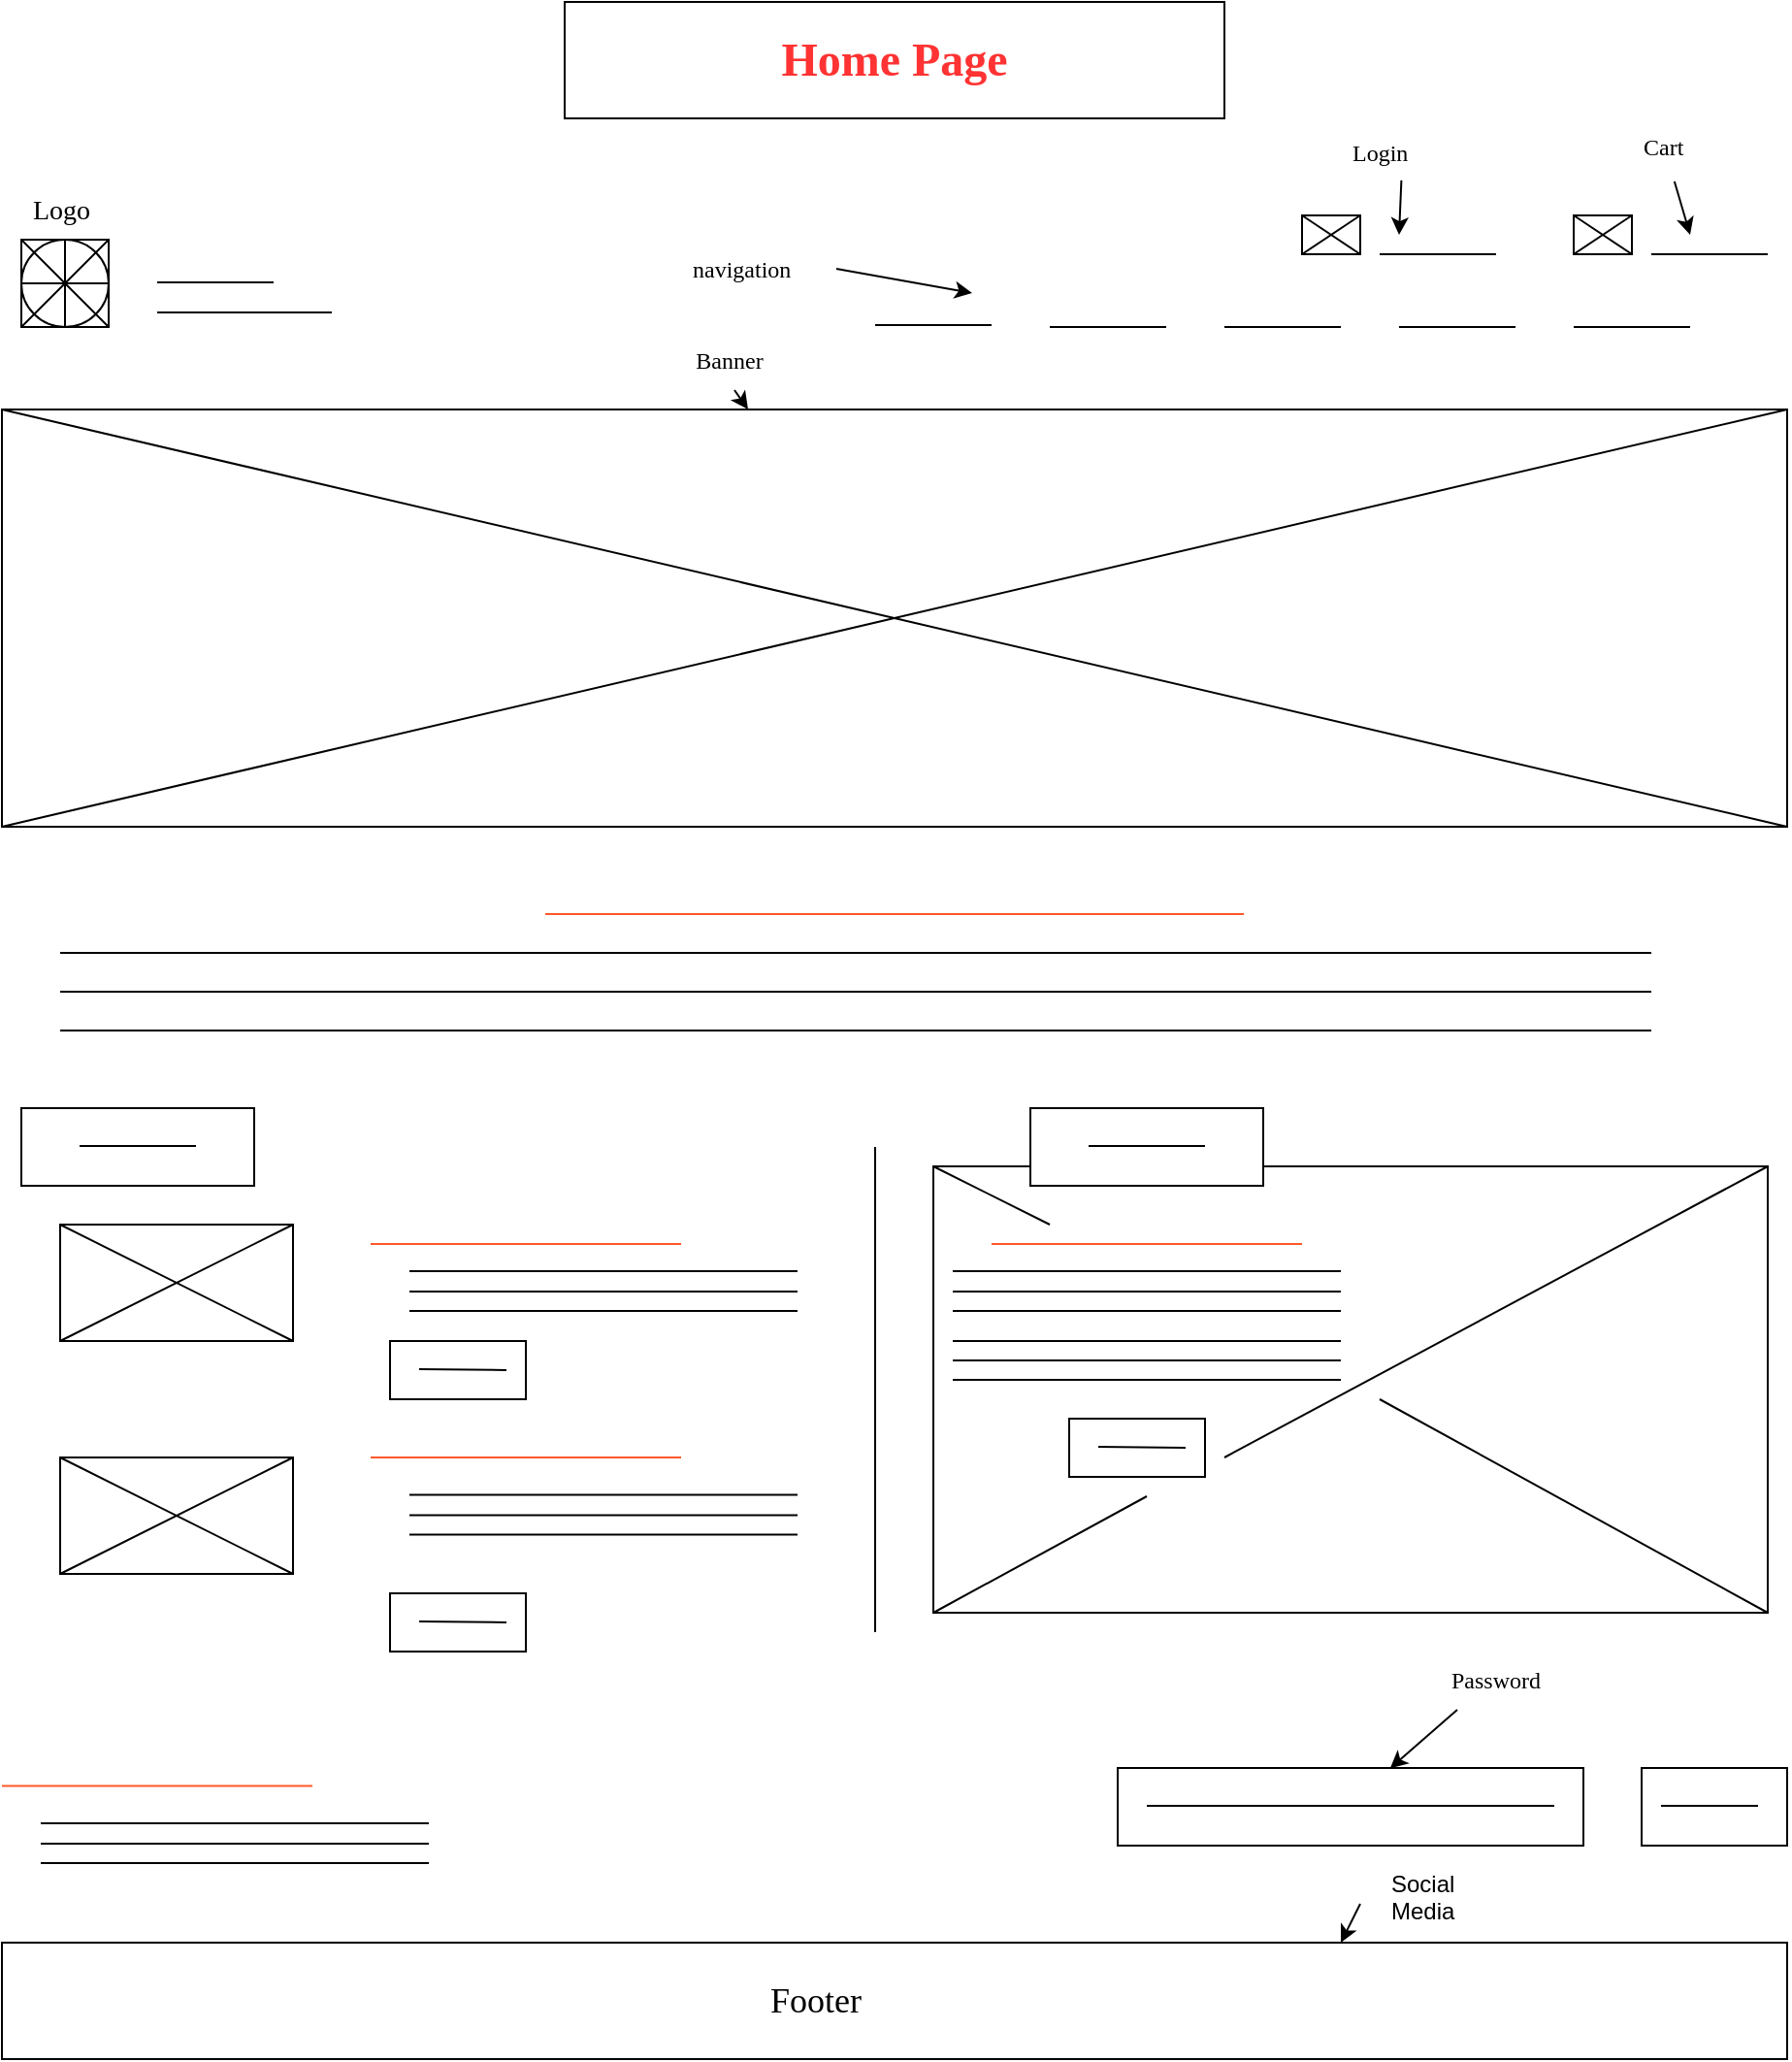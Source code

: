 <mxfile version="26.0.8">
  <diagram name="Page-1" id="yu96lWSgazavBDhFv47V">
    <mxGraphModel dx="973" dy="486" grid="1" gridSize="10" guides="1" tooltips="1" connect="1" arrows="1" fold="1" page="1" pageScale="1" pageWidth="980" pageHeight="1390" math="0" shadow="0">
      <root>
        <mxCell id="0" />
        <mxCell id="1" parent="0" />
        <mxCell id="1Ld9Lj3GWx-Imag-JXfm-144" value="" style="rounded=0;whiteSpace=wrap;html=1;" vertex="1" parent="1">
          <mxGeometry x="510" y="630" width="430" height="230" as="geometry" />
        </mxCell>
        <mxCell id="1Ld9Lj3GWx-Imag-JXfm-1" value="&lt;font face=&quot;Times New Roman&quot; style=&quot;font-size: 24px; color: rgb(255, 51, 51);&quot;&gt;&lt;b&gt;Home Page&lt;/b&gt;&lt;/font&gt;" style="rounded=0;whiteSpace=wrap;html=1;" vertex="1" parent="1">
          <mxGeometry x="320" y="30" width="340" height="60" as="geometry" />
        </mxCell>
        <mxCell id="1Ld9Lj3GWx-Imag-JXfm-6" value="" style="whiteSpace=wrap;html=1;aspect=fixed;" vertex="1" parent="1">
          <mxGeometry x="40" y="152.5" width="45" height="45" as="geometry" />
        </mxCell>
        <mxCell id="1Ld9Lj3GWx-Imag-JXfm-7" value="" style="ellipse;whiteSpace=wrap;html=1;aspect=fixed;" vertex="1" parent="1">
          <mxGeometry x="40" y="152.5" width="45" height="45" as="geometry" />
        </mxCell>
        <mxCell id="1Ld9Lj3GWx-Imag-JXfm-8" value="" style="endArrow=none;html=1;rounded=0;exitX=0.5;exitY=1;exitDx=0;exitDy=0;entryX=0.5;entryY=0;entryDx=0;entryDy=0;" edge="1" parent="1" source="1Ld9Lj3GWx-Imag-JXfm-7" target="1Ld9Lj3GWx-Imag-JXfm-7">
          <mxGeometry width="50" height="50" relative="1" as="geometry">
            <mxPoint x="470" y="232.5" as="sourcePoint" />
            <mxPoint x="520" y="182.5" as="targetPoint" />
          </mxGeometry>
        </mxCell>
        <mxCell id="1Ld9Lj3GWx-Imag-JXfm-10" value="" style="endArrow=none;html=1;rounded=0;entryX=1;entryY=0;entryDx=0;entryDy=0;" edge="1" parent="1" target="1Ld9Lj3GWx-Imag-JXfm-6">
          <mxGeometry width="50" height="50" relative="1" as="geometry">
            <mxPoint x="40" y="197.5" as="sourcePoint" />
            <mxPoint x="71" y="162.5" as="targetPoint" />
          </mxGeometry>
        </mxCell>
        <mxCell id="1Ld9Lj3GWx-Imag-JXfm-11" value="" style="endArrow=none;html=1;rounded=0;exitX=1;exitY=1;exitDx=0;exitDy=0;entryX=0;entryY=0;entryDx=0;entryDy=0;" edge="1" parent="1" source="1Ld9Lj3GWx-Imag-JXfm-6" target="1Ld9Lj3GWx-Imag-JXfm-6">
          <mxGeometry width="50" height="50" relative="1" as="geometry">
            <mxPoint x="81" y="220.5" as="sourcePoint" />
            <mxPoint x="81" y="172.5" as="targetPoint" />
          </mxGeometry>
        </mxCell>
        <mxCell id="1Ld9Lj3GWx-Imag-JXfm-12" value="" style="endArrow=none;html=1;rounded=0;exitX=0;exitY=0.5;exitDx=0;exitDy=0;entryX=1;entryY=0.5;entryDx=0;entryDy=0;" edge="1" parent="1" source="1Ld9Lj3GWx-Imag-JXfm-7" target="1Ld9Lj3GWx-Imag-JXfm-7">
          <mxGeometry width="50" height="50" relative="1" as="geometry">
            <mxPoint x="91" y="230.5" as="sourcePoint" />
            <mxPoint x="91" y="182.5" as="targetPoint" />
          </mxGeometry>
        </mxCell>
        <mxCell id="1Ld9Lj3GWx-Imag-JXfm-13" value="&lt;font face=&quot;Times New Roman&quot; style=&quot;font-size: 14px;&quot;&gt;Logo&lt;/font&gt;" style="text;strokeColor=none;fillColor=none;align=left;verticalAlign=middle;spacingLeft=4;spacingRight=4;overflow=hidden;points=[[0,0.5],[1,0.5]];portConstraint=eastwest;rotatable=0;whiteSpace=wrap;html=1;" vertex="1" parent="1">
          <mxGeometry x="40" y="122.5" width="50" height="30" as="geometry" />
        </mxCell>
        <mxCell id="1Ld9Lj3GWx-Imag-JXfm-14" value="" style="endArrow=none;html=1;rounded=0;" edge="1" parent="1">
          <mxGeometry width="50" height="50" relative="1" as="geometry">
            <mxPoint x="110" y="174.5" as="sourcePoint" />
            <mxPoint x="170" y="174.5" as="targetPoint" />
          </mxGeometry>
        </mxCell>
        <mxCell id="1Ld9Lj3GWx-Imag-JXfm-15" value="" style="endArrow=none;html=1;rounded=0;" edge="1" parent="1">
          <mxGeometry width="50" height="50" relative="1" as="geometry">
            <mxPoint x="110" y="190" as="sourcePoint" />
            <mxPoint x="200" y="190" as="targetPoint" />
          </mxGeometry>
        </mxCell>
        <mxCell id="1Ld9Lj3GWx-Imag-JXfm-16" value="" style="endArrow=none;html=1;rounded=0;" edge="1" parent="1">
          <mxGeometry width="50" height="50" relative="1" as="geometry">
            <mxPoint x="480" y="196.5" as="sourcePoint" />
            <mxPoint x="540" y="196.5" as="targetPoint" />
          </mxGeometry>
        </mxCell>
        <mxCell id="1Ld9Lj3GWx-Imag-JXfm-17" value="" style="endArrow=none;html=1;rounded=0;" edge="1" parent="1">
          <mxGeometry width="50" height="50" relative="1" as="geometry">
            <mxPoint x="570" y="197.5" as="sourcePoint" />
            <mxPoint x="630" y="197.5" as="targetPoint" />
          </mxGeometry>
        </mxCell>
        <mxCell id="1Ld9Lj3GWx-Imag-JXfm-18" value="" style="endArrow=none;html=1;rounded=0;" edge="1" parent="1">
          <mxGeometry width="50" height="50" relative="1" as="geometry">
            <mxPoint x="660" y="197.5" as="sourcePoint" />
            <mxPoint x="720" y="197.5" as="targetPoint" />
          </mxGeometry>
        </mxCell>
        <mxCell id="1Ld9Lj3GWx-Imag-JXfm-19" value="" style="endArrow=none;html=1;rounded=0;" edge="1" parent="1">
          <mxGeometry width="50" height="50" relative="1" as="geometry">
            <mxPoint x="750" y="197.5" as="sourcePoint" />
            <mxPoint x="810" y="197.5" as="targetPoint" />
          </mxGeometry>
        </mxCell>
        <mxCell id="1Ld9Lj3GWx-Imag-JXfm-20" value="" style="endArrow=none;html=1;rounded=0;" edge="1" parent="1">
          <mxGeometry width="50" height="50" relative="1" as="geometry">
            <mxPoint x="840" y="197.5" as="sourcePoint" />
            <mxPoint x="900" y="197.5" as="targetPoint" />
          </mxGeometry>
        </mxCell>
        <mxCell id="1Ld9Lj3GWx-Imag-JXfm-21" value="" style="endArrow=none;html=1;rounded=0;" edge="1" parent="1">
          <mxGeometry width="50" height="50" relative="1" as="geometry">
            <mxPoint x="740" y="160" as="sourcePoint" />
            <mxPoint x="800" y="160" as="targetPoint" />
          </mxGeometry>
        </mxCell>
        <mxCell id="1Ld9Lj3GWx-Imag-JXfm-22" value="" style="endArrow=none;html=1;rounded=0;" edge="1" parent="1">
          <mxGeometry width="50" height="50" relative="1" as="geometry">
            <mxPoint x="880" y="160" as="sourcePoint" />
            <mxPoint x="940" y="160" as="targetPoint" />
          </mxGeometry>
        </mxCell>
        <mxCell id="1Ld9Lj3GWx-Imag-JXfm-26" value="" style="rounded=0;whiteSpace=wrap;html=1;" vertex="1" parent="1">
          <mxGeometry x="30" y="240" width="920" height="215" as="geometry" />
        </mxCell>
        <mxCell id="1Ld9Lj3GWx-Imag-JXfm-27" value="" style="endArrow=none;html=1;rounded=0;entryX=1;entryY=0;entryDx=0;entryDy=0;exitX=0;exitY=1;exitDx=0;exitDy=0;" edge="1" parent="1" source="1Ld9Lj3GWx-Imag-JXfm-26" target="1Ld9Lj3GWx-Imag-JXfm-26">
          <mxGeometry width="50" height="50" relative="1" as="geometry">
            <mxPoint x="510" y="330" as="sourcePoint" />
            <mxPoint x="560" y="280" as="targetPoint" />
          </mxGeometry>
        </mxCell>
        <mxCell id="1Ld9Lj3GWx-Imag-JXfm-28" value="" style="endArrow=none;html=1;rounded=0;entryX=1;entryY=1;entryDx=0;entryDy=0;exitX=0;exitY=0;exitDx=0;exitDy=0;" edge="1" parent="1" source="1Ld9Lj3GWx-Imag-JXfm-26" target="1Ld9Lj3GWx-Imag-JXfm-26">
          <mxGeometry width="50" height="50" relative="1" as="geometry">
            <mxPoint x="520" y="340" as="sourcePoint" />
            <mxPoint x="640" y="280" as="targetPoint" />
          </mxGeometry>
        </mxCell>
        <mxCell id="1Ld9Lj3GWx-Imag-JXfm-80" value="" style="rounded=0;whiteSpace=wrap;html=1;" vertex="1" parent="1">
          <mxGeometry x="840" y="140" width="30" height="20" as="geometry" />
        </mxCell>
        <mxCell id="1Ld9Lj3GWx-Imag-JXfm-81" value="" style="endArrow=none;html=1;rounded=0;entryX=1;entryY=0;entryDx=0;entryDy=0;exitX=0;exitY=1;exitDx=0;exitDy=0;" edge="1" parent="1" source="1Ld9Lj3GWx-Imag-JXfm-80" target="1Ld9Lj3GWx-Imag-JXfm-80">
          <mxGeometry width="50" height="50" relative="1" as="geometry">
            <mxPoint x="580" y="190" as="sourcePoint" />
            <mxPoint x="630" y="140" as="targetPoint" />
          </mxGeometry>
        </mxCell>
        <mxCell id="1Ld9Lj3GWx-Imag-JXfm-82" value="" style="endArrow=none;html=1;rounded=0;entryX=1;entryY=1;entryDx=0;entryDy=0;exitX=0;exitY=0;exitDx=0;exitDy=0;" edge="1" parent="1" source="1Ld9Lj3GWx-Imag-JXfm-80" target="1Ld9Lj3GWx-Imag-JXfm-80">
          <mxGeometry width="50" height="50" relative="1" as="geometry">
            <mxPoint x="590" y="200" as="sourcePoint" />
            <mxPoint x="710" y="140" as="targetPoint" />
          </mxGeometry>
        </mxCell>
        <mxCell id="1Ld9Lj3GWx-Imag-JXfm-83" value="" style="rounded=0;whiteSpace=wrap;html=1;" vertex="1" parent="1">
          <mxGeometry x="700" y="140" width="30" height="20" as="geometry" />
        </mxCell>
        <mxCell id="1Ld9Lj3GWx-Imag-JXfm-84" value="" style="endArrow=none;html=1;rounded=0;entryX=1;entryY=0;entryDx=0;entryDy=0;exitX=0;exitY=1;exitDx=0;exitDy=0;" edge="1" parent="1" source="1Ld9Lj3GWx-Imag-JXfm-83" target="1Ld9Lj3GWx-Imag-JXfm-83">
          <mxGeometry width="50" height="50" relative="1" as="geometry">
            <mxPoint x="440" y="190" as="sourcePoint" />
            <mxPoint x="490" y="140" as="targetPoint" />
          </mxGeometry>
        </mxCell>
        <mxCell id="1Ld9Lj3GWx-Imag-JXfm-85" value="" style="endArrow=none;html=1;rounded=0;entryX=1;entryY=1;entryDx=0;entryDy=0;exitX=0;exitY=0;exitDx=0;exitDy=0;" edge="1" parent="1" source="1Ld9Lj3GWx-Imag-JXfm-83" target="1Ld9Lj3GWx-Imag-JXfm-83">
          <mxGeometry width="50" height="50" relative="1" as="geometry">
            <mxPoint x="450" y="200" as="sourcePoint" />
            <mxPoint x="570" y="140" as="targetPoint" />
          </mxGeometry>
        </mxCell>
        <mxCell id="1Ld9Lj3GWx-Imag-JXfm-90" value="&lt;blockquote style=&quot;margin: 0 0 0 40px; border: none; padding: 0px;&quot;&gt;&lt;font face=&quot;Times New Roman&quot;&gt;Banner&lt;/font&gt;&lt;/blockquote&gt;" style="text;html=1;align=center;verticalAlign=middle;whiteSpace=wrap;rounded=0;" vertex="1" parent="1">
          <mxGeometry x="340" y="200" width="90" height="30" as="geometry" />
        </mxCell>
        <mxCell id="1Ld9Lj3GWx-Imag-JXfm-94" value="" style="endArrow=classic;html=1;rounded=0;exitX=0.75;exitY=1;exitDx=0;exitDy=0;" edge="1" parent="1" source="1Ld9Lj3GWx-Imag-JXfm-90" target="1Ld9Lj3GWx-Imag-JXfm-26">
          <mxGeometry width="50" height="50" relative="1" as="geometry">
            <mxPoint x="500" y="350" as="sourcePoint" />
            <mxPoint x="550" y="300" as="targetPoint" />
          </mxGeometry>
        </mxCell>
        <mxCell id="1Ld9Lj3GWx-Imag-JXfm-95" value="&lt;font face=&quot;Times New Roman&quot;&gt;Login&lt;/font&gt;" style="text;strokeColor=none;fillColor=none;align=left;verticalAlign=middle;spacingLeft=4;spacingRight=4;overflow=hidden;points=[[0,0.5],[1,0.5]];portConstraint=eastwest;rotatable=0;whiteSpace=wrap;html=1;" vertex="1" parent="1">
          <mxGeometry x="720" y="92.5" width="80" height="30" as="geometry" />
        </mxCell>
        <mxCell id="1Ld9Lj3GWx-Imag-JXfm-99" value="&lt;font face=&quot;Times New Roman&quot;&gt;Cart&lt;/font&gt;" style="text;strokeColor=none;fillColor=none;align=left;verticalAlign=middle;spacingLeft=4;spacingRight=4;overflow=hidden;points=[[0,0.5],[1,0.5]];portConstraint=eastwest;rotatable=0;whiteSpace=wrap;html=1;" vertex="1" parent="1">
          <mxGeometry x="870" y="90" width="80" height="30" as="geometry" />
        </mxCell>
        <mxCell id="1Ld9Lj3GWx-Imag-JXfm-100" value="" style="endArrow=classic;html=1;rounded=0;exitX=0.39;exitY=0.981;exitDx=0;exitDy=0;exitPerimeter=0;" edge="1" parent="1" source="1Ld9Lj3GWx-Imag-JXfm-95">
          <mxGeometry width="50" height="50" relative="1" as="geometry">
            <mxPoint x="770" y="250" as="sourcePoint" />
            <mxPoint x="750" y="150" as="targetPoint" />
          </mxGeometry>
        </mxCell>
        <mxCell id="1Ld9Lj3GWx-Imag-JXfm-101" value="" style="endArrow=classic;html=1;rounded=0;exitX=0.274;exitY=1.083;exitDx=0;exitDy=0;exitPerimeter=0;" edge="1" parent="1" source="1Ld9Lj3GWx-Imag-JXfm-99">
          <mxGeometry width="50" height="50" relative="1" as="geometry">
            <mxPoint x="770" y="250" as="sourcePoint" />
            <mxPoint x="900" y="150" as="targetPoint" />
          </mxGeometry>
        </mxCell>
        <mxCell id="1Ld9Lj3GWx-Imag-JXfm-102" value="&lt;font face=&quot;Times New Roman&quot;&gt;navigation&lt;/font&gt;" style="text;strokeColor=none;fillColor=none;align=left;verticalAlign=middle;spacingLeft=4;spacingRight=4;overflow=hidden;points=[[0,0.5],[1,0.5]];portConstraint=eastwest;rotatable=0;whiteSpace=wrap;html=1;" vertex="1" parent="1">
          <mxGeometry x="380" y="152.5" width="80" height="30" as="geometry" />
        </mxCell>
        <mxCell id="1Ld9Lj3GWx-Imag-JXfm-103" value="" style="endArrow=classic;html=1;rounded=0;exitX=1;exitY=0.5;exitDx=0;exitDy=0;" edge="1" parent="1" source="1Ld9Lj3GWx-Imag-JXfm-102">
          <mxGeometry width="50" height="50" relative="1" as="geometry">
            <mxPoint x="770" y="250" as="sourcePoint" />
            <mxPoint x="530" y="180" as="targetPoint" />
          </mxGeometry>
        </mxCell>
        <mxCell id="1Ld9Lj3GWx-Imag-JXfm-106" value="" style="endArrow=none;html=1;rounded=0;" edge="1" parent="1">
          <mxGeometry width="50" height="50" relative="1" as="geometry">
            <mxPoint x="60" y="520" as="sourcePoint" />
            <mxPoint x="880" y="520" as="targetPoint" />
          </mxGeometry>
        </mxCell>
        <mxCell id="1Ld9Lj3GWx-Imag-JXfm-107" value="" style="endArrow=none;html=1;rounded=0;" edge="1" parent="1">
          <mxGeometry width="50" height="50" relative="1" as="geometry">
            <mxPoint x="60" y="540" as="sourcePoint" />
            <mxPoint x="880" y="540" as="targetPoint" />
          </mxGeometry>
        </mxCell>
        <mxCell id="1Ld9Lj3GWx-Imag-JXfm-108" value="" style="endArrow=none;html=1;rounded=0;" edge="1" parent="1">
          <mxGeometry width="50" height="50" relative="1" as="geometry">
            <mxPoint x="60" y="560" as="sourcePoint" />
            <mxPoint x="880" y="560" as="targetPoint" />
          </mxGeometry>
        </mxCell>
        <mxCell id="1Ld9Lj3GWx-Imag-JXfm-109" value="" style="rounded=0;whiteSpace=wrap;html=1;" vertex="1" parent="1">
          <mxGeometry x="40" y="600" width="120" height="40" as="geometry" />
        </mxCell>
        <mxCell id="1Ld9Lj3GWx-Imag-JXfm-110" value="" style="endArrow=none;html=1;rounded=0;" edge="1" parent="1">
          <mxGeometry width="50" height="50" relative="1" as="geometry">
            <mxPoint x="70" y="619.5" as="sourcePoint" />
            <mxPoint x="130" y="619.5" as="targetPoint" />
          </mxGeometry>
        </mxCell>
        <mxCell id="1Ld9Lj3GWx-Imag-JXfm-112" value="" style="rounded=0;whiteSpace=wrap;html=1;" vertex="1" parent="1">
          <mxGeometry x="560" y="600" width="120" height="40" as="geometry" />
        </mxCell>
        <mxCell id="1Ld9Lj3GWx-Imag-JXfm-113" value="" style="endArrow=none;html=1;rounded=0;" edge="1" parent="1">
          <mxGeometry width="50" height="50" relative="1" as="geometry">
            <mxPoint x="590" y="619.5" as="sourcePoint" />
            <mxPoint x="650" y="619.5" as="targetPoint" />
          </mxGeometry>
        </mxCell>
        <mxCell id="1Ld9Lj3GWx-Imag-JXfm-114" value="" style="endArrow=none;html=1;rounded=0;" edge="1" parent="1">
          <mxGeometry width="50" height="50" relative="1" as="geometry">
            <mxPoint x="480" y="870" as="sourcePoint" />
            <mxPoint x="480" y="620" as="targetPoint" />
          </mxGeometry>
        </mxCell>
        <mxCell id="1Ld9Lj3GWx-Imag-JXfm-115" value="" style="rounded=0;whiteSpace=wrap;html=1;" vertex="1" parent="1">
          <mxGeometry x="60" y="660" width="120" height="60" as="geometry" />
        </mxCell>
        <mxCell id="1Ld9Lj3GWx-Imag-JXfm-116" value="" style="endArrow=none;html=1;rounded=0;entryX=1;entryY=0;entryDx=0;entryDy=0;" edge="1" parent="1" target="1Ld9Lj3GWx-Imag-JXfm-115">
          <mxGeometry width="50" height="50" relative="1" as="geometry">
            <mxPoint x="60" y="720" as="sourcePoint" />
            <mxPoint x="110" y="670" as="targetPoint" />
          </mxGeometry>
        </mxCell>
        <mxCell id="1Ld9Lj3GWx-Imag-JXfm-117" value="" style="endArrow=none;html=1;rounded=0;entryX=1;entryY=1;entryDx=0;entryDy=0;exitX=0;exitY=0;exitDx=0;exitDy=0;" edge="1" parent="1" source="1Ld9Lj3GWx-Imag-JXfm-115" target="1Ld9Lj3GWx-Imag-JXfm-115">
          <mxGeometry width="50" height="50" relative="1" as="geometry">
            <mxPoint x="70" y="730" as="sourcePoint" />
            <mxPoint x="190" y="670" as="targetPoint" />
          </mxGeometry>
        </mxCell>
        <mxCell id="1Ld9Lj3GWx-Imag-JXfm-118" value="" style="rounded=0;whiteSpace=wrap;html=1;" vertex="1" parent="1">
          <mxGeometry x="60" y="780" width="120" height="60" as="geometry" />
        </mxCell>
        <mxCell id="1Ld9Lj3GWx-Imag-JXfm-119" value="" style="endArrow=none;html=1;rounded=0;entryX=1;entryY=0;entryDx=0;entryDy=0;" edge="1" parent="1" target="1Ld9Lj3GWx-Imag-JXfm-118">
          <mxGeometry width="50" height="50" relative="1" as="geometry">
            <mxPoint x="60" y="840" as="sourcePoint" />
            <mxPoint x="110" y="790" as="targetPoint" />
          </mxGeometry>
        </mxCell>
        <mxCell id="1Ld9Lj3GWx-Imag-JXfm-120" value="" style="endArrow=none;html=1;rounded=0;entryX=1;entryY=1;entryDx=0;entryDy=0;exitX=0;exitY=0;exitDx=0;exitDy=0;" edge="1" parent="1" source="1Ld9Lj3GWx-Imag-JXfm-118" target="1Ld9Lj3GWx-Imag-JXfm-118">
          <mxGeometry width="50" height="50" relative="1" as="geometry">
            <mxPoint x="70" y="850" as="sourcePoint" />
            <mxPoint x="190" y="790" as="targetPoint" />
          </mxGeometry>
        </mxCell>
        <mxCell id="1Ld9Lj3GWx-Imag-JXfm-121" value="" style="endArrow=none;html=1;rounded=0;strokeColor=#FF5829;" edge="1" parent="1">
          <mxGeometry width="50" height="50" relative="1" as="geometry">
            <mxPoint x="220" y="670" as="sourcePoint" />
            <mxPoint x="380" y="670" as="targetPoint" />
          </mxGeometry>
        </mxCell>
        <mxCell id="1Ld9Lj3GWx-Imag-JXfm-122" value="" style="endArrow=none;html=1;rounded=0;strokeColor=#FF5829;" edge="1" parent="1">
          <mxGeometry width="50" height="50" relative="1" as="geometry">
            <mxPoint x="220" y="780" as="sourcePoint" />
            <mxPoint x="380" y="780" as="targetPoint" />
          </mxGeometry>
        </mxCell>
        <mxCell id="1Ld9Lj3GWx-Imag-JXfm-123" value="" style="endArrow=none;html=1;rounded=0;strokeColor=#FF5829;" edge="1" parent="1">
          <mxGeometry width="50" height="50" relative="1" as="geometry">
            <mxPoint x="540" y="670" as="sourcePoint" />
            <mxPoint x="700" y="670" as="targetPoint" />
          </mxGeometry>
        </mxCell>
        <mxCell id="1Ld9Lj3GWx-Imag-JXfm-124" value="" style="endArrow=none;html=1;rounded=0;" edge="1" parent="1">
          <mxGeometry width="50" height="50" relative="1" as="geometry">
            <mxPoint x="240" y="684" as="sourcePoint" />
            <mxPoint x="440" y="684" as="targetPoint" />
          </mxGeometry>
        </mxCell>
        <mxCell id="1Ld9Lj3GWx-Imag-JXfm-125" value="" style="endArrow=none;html=1;rounded=0;" edge="1" parent="1">
          <mxGeometry width="50" height="50" relative="1" as="geometry">
            <mxPoint x="240" y="694.5" as="sourcePoint" />
            <mxPoint x="440" y="694.5" as="targetPoint" />
          </mxGeometry>
        </mxCell>
        <mxCell id="1Ld9Lj3GWx-Imag-JXfm-126" value="" style="endArrow=none;html=1;rounded=0;" edge="1" parent="1">
          <mxGeometry width="50" height="50" relative="1" as="geometry">
            <mxPoint x="240" y="704.5" as="sourcePoint" />
            <mxPoint x="440" y="704.5" as="targetPoint" />
          </mxGeometry>
        </mxCell>
        <mxCell id="1Ld9Lj3GWx-Imag-JXfm-127" value="" style="endArrow=none;html=1;rounded=0;" edge="1" parent="1">
          <mxGeometry width="50" height="50" relative="1" as="geometry">
            <mxPoint x="240" y="799.25" as="sourcePoint" />
            <mxPoint x="440" y="799.25" as="targetPoint" />
          </mxGeometry>
        </mxCell>
        <mxCell id="1Ld9Lj3GWx-Imag-JXfm-128" value="" style="endArrow=none;html=1;rounded=0;" edge="1" parent="1">
          <mxGeometry width="50" height="50" relative="1" as="geometry">
            <mxPoint x="240" y="809.75" as="sourcePoint" />
            <mxPoint x="440" y="809.75" as="targetPoint" />
          </mxGeometry>
        </mxCell>
        <mxCell id="1Ld9Lj3GWx-Imag-JXfm-129" value="" style="endArrow=none;html=1;rounded=0;" edge="1" parent="1">
          <mxGeometry width="50" height="50" relative="1" as="geometry">
            <mxPoint x="240" y="819.75" as="sourcePoint" />
            <mxPoint x="440" y="819.75" as="targetPoint" />
          </mxGeometry>
        </mxCell>
        <mxCell id="1Ld9Lj3GWx-Imag-JXfm-130" value="" style="endArrow=none;html=1;rounded=0;" edge="1" parent="1">
          <mxGeometry width="50" height="50" relative="1" as="geometry">
            <mxPoint x="520" y="684" as="sourcePoint" />
            <mxPoint x="720" y="684" as="targetPoint" />
          </mxGeometry>
        </mxCell>
        <mxCell id="1Ld9Lj3GWx-Imag-JXfm-131" value="" style="endArrow=none;html=1;rounded=0;" edge="1" parent="1">
          <mxGeometry width="50" height="50" relative="1" as="geometry">
            <mxPoint x="520" y="694.5" as="sourcePoint" />
            <mxPoint x="720" y="694.5" as="targetPoint" />
          </mxGeometry>
        </mxCell>
        <mxCell id="1Ld9Lj3GWx-Imag-JXfm-132" value="" style="endArrow=none;html=1;rounded=0;" edge="1" parent="1">
          <mxGeometry width="50" height="50" relative="1" as="geometry">
            <mxPoint x="520" y="704.5" as="sourcePoint" />
            <mxPoint x="720" y="704.5" as="targetPoint" />
          </mxGeometry>
        </mxCell>
        <mxCell id="1Ld9Lj3GWx-Imag-JXfm-133" value="" style="endArrow=none;html=1;rounded=0;" edge="1" parent="1">
          <mxGeometry width="50" height="50" relative="1" as="geometry">
            <mxPoint x="520" y="720" as="sourcePoint" />
            <mxPoint x="720" y="720" as="targetPoint" />
          </mxGeometry>
        </mxCell>
        <mxCell id="1Ld9Lj3GWx-Imag-JXfm-134" value="" style="endArrow=none;html=1;rounded=0;" edge="1" parent="1">
          <mxGeometry width="50" height="50" relative="1" as="geometry">
            <mxPoint x="520" y="730" as="sourcePoint" />
            <mxPoint x="720" y="730" as="targetPoint" />
          </mxGeometry>
        </mxCell>
        <mxCell id="1Ld9Lj3GWx-Imag-JXfm-135" value="" style="endArrow=none;html=1;rounded=0;" edge="1" parent="1">
          <mxGeometry width="50" height="50" relative="1" as="geometry">
            <mxPoint x="520" y="740" as="sourcePoint" />
            <mxPoint x="720" y="740" as="targetPoint" />
          </mxGeometry>
        </mxCell>
        <mxCell id="1Ld9Lj3GWx-Imag-JXfm-137" value="" style="rounded=0;whiteSpace=wrap;html=1;" vertex="1" parent="1">
          <mxGeometry x="230" y="850" width="70" height="30" as="geometry" />
        </mxCell>
        <mxCell id="1Ld9Lj3GWx-Imag-JXfm-138" value="" style="endArrow=none;html=1;rounded=0;" edge="1" parent="1">
          <mxGeometry width="50" height="50" relative="1" as="geometry">
            <mxPoint x="245" y="864.5" as="sourcePoint" />
            <mxPoint x="290" y="865" as="targetPoint" />
          </mxGeometry>
        </mxCell>
        <mxCell id="1Ld9Lj3GWx-Imag-JXfm-139" value="" style="rounded=0;whiteSpace=wrap;html=1;" vertex="1" parent="1">
          <mxGeometry x="230" y="720" width="70" height="30" as="geometry" />
        </mxCell>
        <mxCell id="1Ld9Lj3GWx-Imag-JXfm-140" value="" style="endArrow=none;html=1;rounded=0;" edge="1" parent="1">
          <mxGeometry width="50" height="50" relative="1" as="geometry">
            <mxPoint x="245" y="734.5" as="sourcePoint" />
            <mxPoint x="290" y="735" as="targetPoint" />
          </mxGeometry>
        </mxCell>
        <mxCell id="1Ld9Lj3GWx-Imag-JXfm-141" value="" style="rounded=0;whiteSpace=wrap;html=1;" vertex="1" parent="1">
          <mxGeometry x="580" y="760" width="70" height="30" as="geometry" />
        </mxCell>
        <mxCell id="1Ld9Lj3GWx-Imag-JXfm-142" value="" style="endArrow=none;html=1;rounded=0;" edge="1" parent="1">
          <mxGeometry width="50" height="50" relative="1" as="geometry">
            <mxPoint x="595" y="774.5" as="sourcePoint" />
            <mxPoint x="640" y="775" as="targetPoint" />
          </mxGeometry>
        </mxCell>
        <mxCell id="1Ld9Lj3GWx-Imag-JXfm-145" value="" style="endArrow=none;html=1;rounded=0;entryX=1;entryY=1;entryDx=0;entryDy=0;" edge="1" parent="1" target="1Ld9Lj3GWx-Imag-JXfm-144">
          <mxGeometry width="50" height="50" relative="1" as="geometry">
            <mxPoint x="740" y="750" as="sourcePoint" />
            <mxPoint x="850" y="820" as="targetPoint" />
          </mxGeometry>
        </mxCell>
        <mxCell id="1Ld9Lj3GWx-Imag-JXfm-146" value="" style="endArrow=none;html=1;rounded=0;exitX=0;exitY=1;exitDx=0;exitDy=0;" edge="1" parent="1" source="1Ld9Lj3GWx-Imag-JXfm-144">
          <mxGeometry width="50" height="50" relative="1" as="geometry">
            <mxPoint x="730" y="755" as="sourcePoint" />
            <mxPoint x="620" y="800" as="targetPoint" />
          </mxGeometry>
        </mxCell>
        <mxCell id="1Ld9Lj3GWx-Imag-JXfm-147" value="" style="endArrow=none;html=1;rounded=0;entryX=1;entryY=0;entryDx=0;entryDy=0;" edge="1" parent="1" target="1Ld9Lj3GWx-Imag-JXfm-144">
          <mxGeometry width="50" height="50" relative="1" as="geometry">
            <mxPoint x="660" y="780" as="sourcePoint" />
            <mxPoint x="790" y="730" as="targetPoint" />
          </mxGeometry>
        </mxCell>
        <mxCell id="1Ld9Lj3GWx-Imag-JXfm-148" value="" style="endArrow=none;html=1;rounded=0;" edge="1" parent="1">
          <mxGeometry width="50" height="50" relative="1" as="geometry">
            <mxPoint x="510" y="630" as="sourcePoint" />
            <mxPoint x="570" y="660" as="targetPoint" />
          </mxGeometry>
        </mxCell>
        <mxCell id="1Ld9Lj3GWx-Imag-JXfm-149" value="" style="endArrow=none;html=1;rounded=0;strokeColor=#FF5829;" edge="1" parent="1">
          <mxGeometry width="50" height="50" relative="1" as="geometry">
            <mxPoint x="30" y="949.25" as="sourcePoint" />
            <mxPoint x="190" y="949.25" as="targetPoint" />
          </mxGeometry>
        </mxCell>
        <mxCell id="1Ld9Lj3GWx-Imag-JXfm-150" value="" style="endArrow=none;html=1;rounded=0;" edge="1" parent="1">
          <mxGeometry width="50" height="50" relative="1" as="geometry">
            <mxPoint x="50" y="968.5" as="sourcePoint" />
            <mxPoint x="250" y="968.5" as="targetPoint" />
          </mxGeometry>
        </mxCell>
        <mxCell id="1Ld9Lj3GWx-Imag-JXfm-151" value="" style="endArrow=none;html=1;rounded=0;" edge="1" parent="1">
          <mxGeometry width="50" height="50" relative="1" as="geometry">
            <mxPoint x="50" y="979" as="sourcePoint" />
            <mxPoint x="250" y="979" as="targetPoint" />
          </mxGeometry>
        </mxCell>
        <mxCell id="1Ld9Lj3GWx-Imag-JXfm-152" value="" style="endArrow=none;html=1;rounded=0;" edge="1" parent="1">
          <mxGeometry width="50" height="50" relative="1" as="geometry">
            <mxPoint x="50" y="989" as="sourcePoint" />
            <mxPoint x="250" y="989" as="targetPoint" />
          </mxGeometry>
        </mxCell>
        <mxCell id="1Ld9Lj3GWx-Imag-JXfm-153" value="" style="rounded=0;whiteSpace=wrap;html=1;" vertex="1" parent="1">
          <mxGeometry x="30" y="1030" width="920" height="60" as="geometry" />
        </mxCell>
        <mxCell id="1Ld9Lj3GWx-Imag-JXfm-155" value="&lt;font face=&quot;Times New Roman&quot; style=&quot;font-size: 18px;&quot;&gt;Footer&lt;/font&gt;" style="text;strokeColor=none;fillColor=none;align=left;verticalAlign=middle;spacingLeft=4;spacingRight=4;overflow=hidden;points=[[0,0.5],[1,0.5]];portConstraint=eastwest;rotatable=0;whiteSpace=wrap;html=1;" vertex="1" parent="1">
          <mxGeometry x="420" y="1045" width="70" height="30" as="geometry" />
        </mxCell>
        <mxCell id="1Ld9Lj3GWx-Imag-JXfm-156" value="Social Media" style="text;strokeColor=none;fillColor=none;align=left;verticalAlign=middle;spacingLeft=4;spacingRight=4;overflow=hidden;points=[[0,0.5],[1,0.5]];portConstraint=eastwest;rotatable=0;whiteSpace=wrap;html=1;" vertex="1" parent="1">
          <mxGeometry x="740" y="990" width="50" height="30" as="geometry" />
        </mxCell>
        <mxCell id="1Ld9Lj3GWx-Imag-JXfm-157" value="" style="endArrow=classic;html=1;rounded=0;entryX=0.75;entryY=0;entryDx=0;entryDy=0;" edge="1" parent="1" target="1Ld9Lj3GWx-Imag-JXfm-153">
          <mxGeometry width="50" height="50" relative="1" as="geometry">
            <mxPoint x="730" y="1010" as="sourcePoint" />
            <mxPoint x="420" y="1010" as="targetPoint" />
          </mxGeometry>
        </mxCell>
        <mxCell id="1Ld9Lj3GWx-Imag-JXfm-158" value="" style="rounded=0;whiteSpace=wrap;html=1;" vertex="1" parent="1">
          <mxGeometry x="605" y="940" width="240" height="40" as="geometry" />
        </mxCell>
        <mxCell id="1Ld9Lj3GWx-Imag-JXfm-159" value="" style="rounded=0;whiteSpace=wrap;html=1;" vertex="1" parent="1">
          <mxGeometry x="875" y="940" width="75" height="40" as="geometry" />
        </mxCell>
        <mxCell id="1Ld9Lj3GWx-Imag-JXfm-160" value="" style="endArrow=none;html=1;rounded=0;" edge="1" parent="1">
          <mxGeometry width="50" height="50" relative="1" as="geometry">
            <mxPoint x="620" y="959.5" as="sourcePoint" />
            <mxPoint x="830" y="959.5" as="targetPoint" />
          </mxGeometry>
        </mxCell>
        <mxCell id="1Ld9Lj3GWx-Imag-JXfm-162" value="" style="endArrow=none;html=1;rounded=0;" edge="1" parent="1">
          <mxGeometry width="50" height="50" relative="1" as="geometry">
            <mxPoint x="885" y="959.5" as="sourcePoint" />
            <mxPoint x="935" y="959.5" as="targetPoint" />
          </mxGeometry>
        </mxCell>
        <mxCell id="1Ld9Lj3GWx-Imag-JXfm-163" value="" style="endArrow=classic;html=1;rounded=0;entryX=0.585;entryY=0.004;entryDx=0;entryDy=0;entryPerimeter=0;" edge="1" parent="1" target="1Ld9Lj3GWx-Imag-JXfm-158">
          <mxGeometry width="50" height="50" relative="1" as="geometry">
            <mxPoint x="780" y="910" as="sourcePoint" />
            <mxPoint x="570" y="810" as="targetPoint" />
          </mxGeometry>
        </mxCell>
        <mxCell id="1Ld9Lj3GWx-Imag-JXfm-164" value="&lt;font face=&quot;Times New Roman&quot;&gt;Password&lt;/font&gt;" style="text;html=1;align=center;verticalAlign=middle;whiteSpace=wrap;rounded=0;" vertex="1" parent="1">
          <mxGeometry x="770" y="880" width="60" height="30" as="geometry" />
        </mxCell>
        <mxCell id="1Ld9Lj3GWx-Imag-JXfm-165" value="" style="endArrow=none;html=1;rounded=0;strokeColor=#FF5829;" edge="1" parent="1">
          <mxGeometry width="50" height="50" relative="1" as="geometry">
            <mxPoint x="310" y="500" as="sourcePoint" />
            <mxPoint x="670" y="500" as="targetPoint" />
          </mxGeometry>
        </mxCell>
      </root>
    </mxGraphModel>
  </diagram>
</mxfile>
